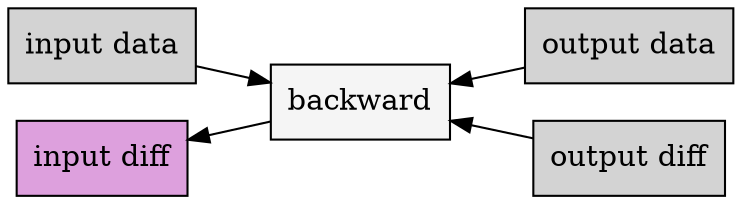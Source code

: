 
digraph g {
    graph [rankdir="LR"]


    idata [label="input data" fillcolor=lightgray shape=rectangle style=filled]
    idiff [label="input diff" fillcolor=plum shape=rectangle style=filled]
    odata [label="output data" fillcolor=lightgray shape=rectangle style=filled]
    odiff [label="output diff" fillcolor=lightgray shape=rectangle style=filled]
    f [label="backward" fillcolor=whitesmoke shape=rectangle style=filled]

    idata -> f
    idiff -> f [dir=back]
    f -> odata [dir=back]
    f -> odiff [dir=back]
}

